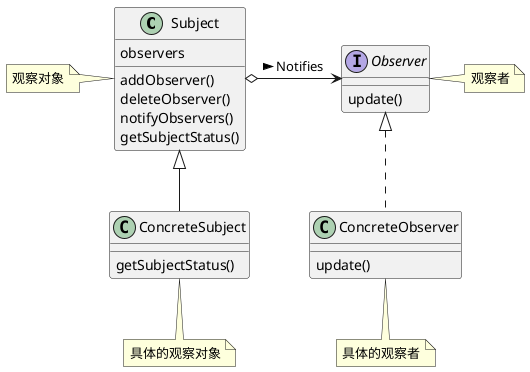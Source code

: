 @startuml

class Subject {
    observers
    addObserver()
    deleteObserver()
    notifyObservers()
    getSubjectStatus()
}

interface Observer {
    update()
}

class ConcreteSubject {
    getSubjectStatus()
}

class ConcreteObserver {
    update()
}

Subject o-right-> Observer : Notifies >
ConcreteSubject -up-|> Subject
ConcreteObserver .up.|> Observer

note left of Subject : 观察对象
note right of Observer : 观察者
note bottom of ConcreteSubject : 具体的观察对象
note bottom of ConcreteObserver : 具体的观察者


@enduml
